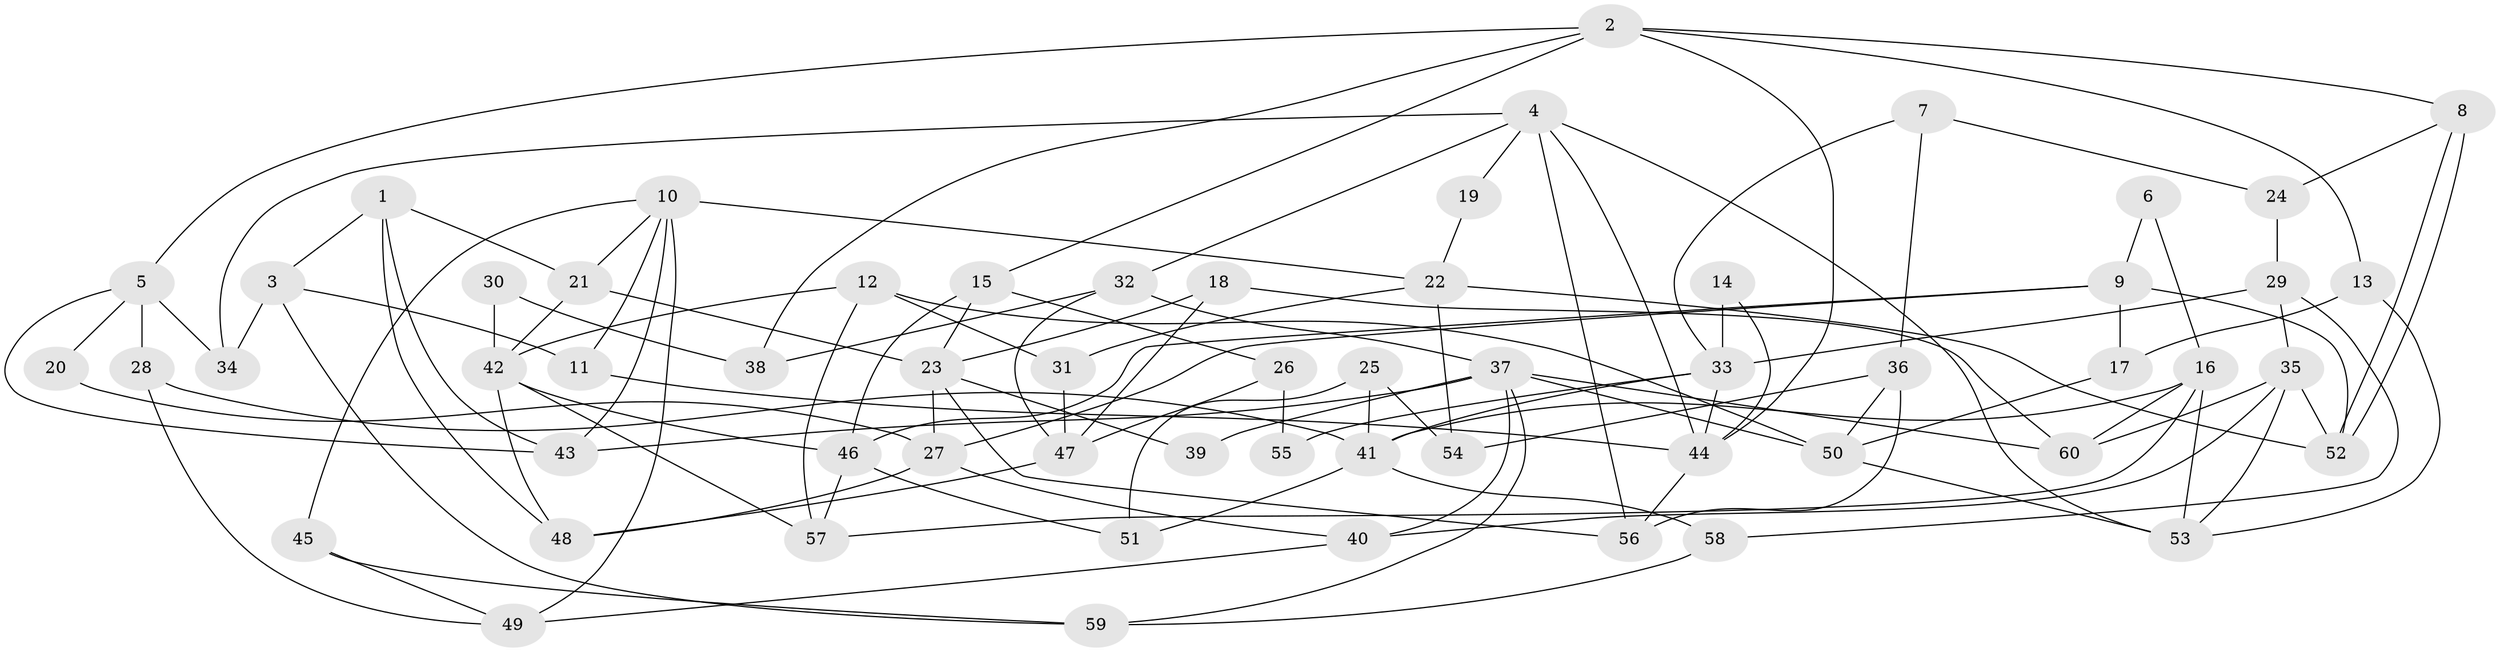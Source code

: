 // Generated by graph-tools (version 1.1) at 2025/11/02/27/25 16:11:22]
// undirected, 60 vertices, 120 edges
graph export_dot {
graph [start="1"]
  node [color=gray90,style=filled];
  1;
  2;
  3;
  4;
  5;
  6;
  7;
  8;
  9;
  10;
  11;
  12;
  13;
  14;
  15;
  16;
  17;
  18;
  19;
  20;
  21;
  22;
  23;
  24;
  25;
  26;
  27;
  28;
  29;
  30;
  31;
  32;
  33;
  34;
  35;
  36;
  37;
  38;
  39;
  40;
  41;
  42;
  43;
  44;
  45;
  46;
  47;
  48;
  49;
  50;
  51;
  52;
  53;
  54;
  55;
  56;
  57;
  58;
  59;
  60;
  1 -- 21;
  1 -- 3;
  1 -- 43;
  1 -- 48;
  2 -- 44;
  2 -- 8;
  2 -- 5;
  2 -- 13;
  2 -- 15;
  2 -- 38;
  3 -- 11;
  3 -- 34;
  3 -- 59;
  4 -- 32;
  4 -- 56;
  4 -- 19;
  4 -- 34;
  4 -- 44;
  4 -- 53;
  5 -- 43;
  5 -- 20;
  5 -- 28;
  5 -- 34;
  6 -- 16;
  6 -- 9;
  7 -- 33;
  7 -- 36;
  7 -- 24;
  8 -- 24;
  8 -- 52;
  8 -- 52;
  9 -- 52;
  9 -- 46;
  9 -- 17;
  9 -- 27;
  10 -- 45;
  10 -- 43;
  10 -- 11;
  10 -- 21;
  10 -- 22;
  10 -- 49;
  11 -- 44;
  12 -- 50;
  12 -- 42;
  12 -- 31;
  12 -- 57;
  13 -- 53;
  13 -- 17;
  14 -- 33;
  14 -- 44;
  15 -- 23;
  15 -- 26;
  15 -- 46;
  16 -- 60;
  16 -- 57;
  16 -- 41;
  16 -- 53;
  17 -- 50;
  18 -- 23;
  18 -- 47;
  18 -- 60;
  19 -- 22;
  20 -- 27;
  21 -- 42;
  21 -- 23;
  22 -- 52;
  22 -- 31;
  22 -- 54;
  23 -- 27;
  23 -- 39;
  23 -- 56;
  24 -- 29;
  25 -- 54;
  25 -- 41;
  25 -- 51;
  26 -- 47;
  26 -- 55;
  27 -- 40;
  27 -- 48;
  28 -- 41;
  28 -- 49;
  29 -- 58;
  29 -- 35;
  29 -- 33;
  30 -- 42;
  30 -- 38;
  31 -- 47;
  32 -- 47;
  32 -- 37;
  32 -- 38;
  33 -- 41;
  33 -- 44;
  33 -- 55;
  35 -- 53;
  35 -- 40;
  35 -- 52;
  35 -- 60;
  36 -- 50;
  36 -- 56;
  36 -- 54;
  37 -- 60;
  37 -- 50;
  37 -- 39;
  37 -- 40;
  37 -- 43;
  37 -- 59;
  40 -- 49;
  41 -- 51;
  41 -- 58;
  42 -- 48;
  42 -- 46;
  42 -- 57;
  44 -- 56;
  45 -- 49;
  45 -- 59;
  46 -- 57;
  46 -- 51;
  47 -- 48;
  50 -- 53;
  58 -- 59;
}
